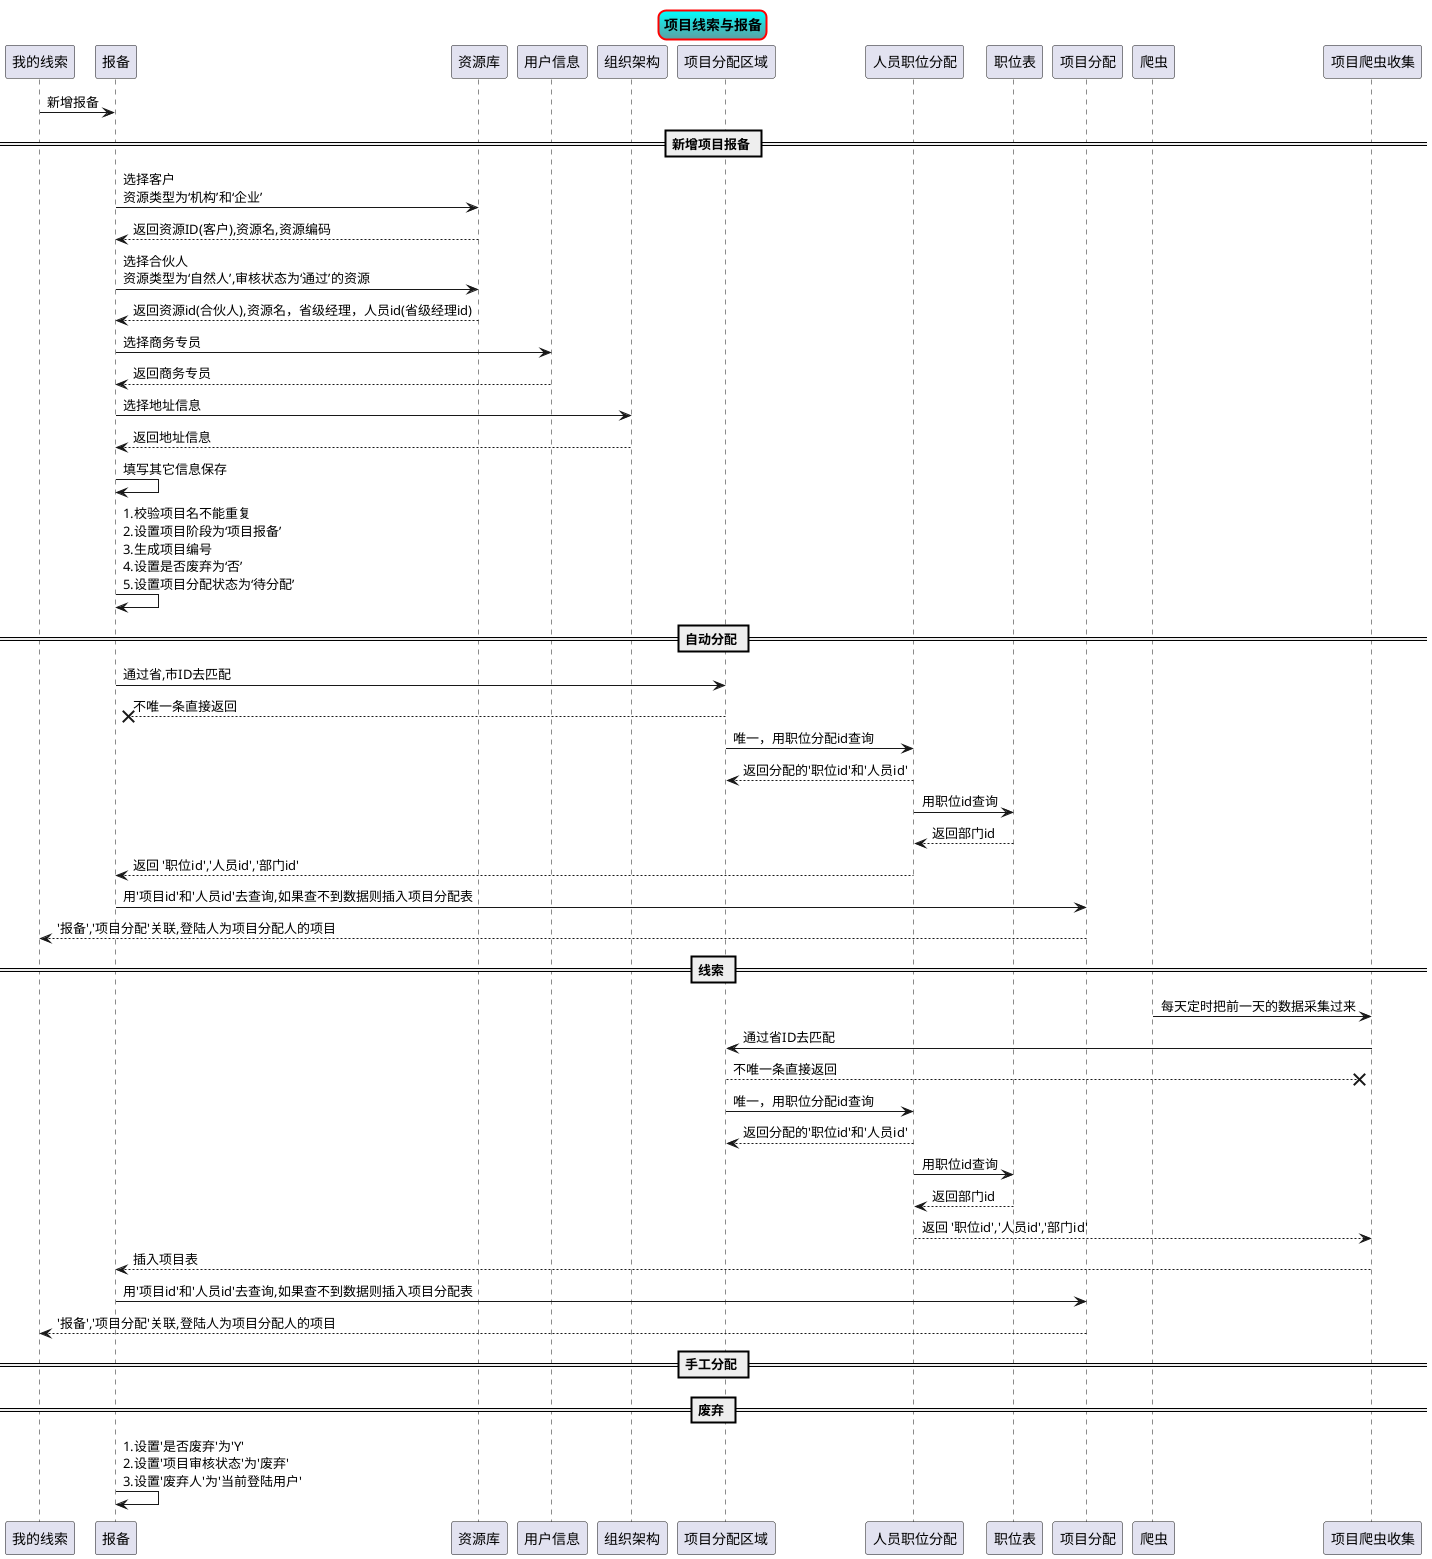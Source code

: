 @startuml
'scale 2
skinparam titleBorderRoundCorner 15
skinparam titleBorderThickness 2
skinparam titleBorderColor red
skinparam titleBackgroundColor Aqua-CadetBlue

title 项目线索与报备

我的线索 -> 报备: 新增报备
== 新增项目报备 ==
报备  -> 资源库: 选择客户\n资源类型为‘机构’和‘企业’
资源库 --> 报备: 返回资源ID(客户),资源名,资源编码
报备 -> 资源库: 选择合伙人\n资源类型为‘自然人’,审核状态为‘通过’的资源
资源库 --> 报备:返回资源id(合伙人),资源名，省级经理，人员id(省级经理id)
报备 -> 用户信息: 选择商务专员
用户信息 --> 报备: 返回商务专员
报备 -> 组织架构: 选择地址信息
组织架构 --> 报备: 返回地址信息
报备 -> 报备: 填写其它信息保存
报备 -> 报备: 1.校验项目名不能重复\n2.设置项目阶段为‘项目报备’\n3.生成项目编号\n4.设置是否废弃为‘否’\n5.设置项目分配状态为‘待分配’
== 自动分配 ==
报备 -> 项目分配区域: 通过省,市ID去匹配
项目分配区域 -->x 报备: 不唯一条直接返回
项目分配区域 -> 人员职位分配: 唯一，用职位分配id查询
人员职位分配 --> 项目分配区域: 返回分配的'职位id'和'人员id'
人员职位分配 -> 职位表: 用职位id查询
职位表 --> 人员职位分配: 返回部门id
人员职位分配 -->  报备:返回 '职位id','人员id','部门id'
报备 -> 项目分配: 用'项目id'和'人员id'去查询,如果查不到数据则插入项目分配表
项目分配 --> 我的线索: '报备','项目分配'关联,登陆人为项目分配人的项目
== 线索 ==
爬虫 -> 项目爬虫收集: 每天定时把前一天的数据采集过来
项目爬虫收集 -> 项目分配区域: 通过省ID去匹配
项目分配区域 -->x 项目爬虫收集: 不唯一条直接返回
项目分配区域 -> 人员职位分配: 唯一，用职位分配id查询
人员职位分配 --> 项目分配区域: 返回分配的'职位id'和'人员id'
人员职位分配 -> 职位表: 用职位id查询
职位表 --> 人员职位分配: 返回部门id
人员职位分配 -->  项目爬虫收集: 返回 '职位id','人员id','部门id'
项目爬虫收集 --> 报备: 插入项目表
报备 -> 项目分配: 用'项目id'和'人员id'去查询,如果查不到数据则插入项目分配表
项目分配 --> 我的线索: '报备','项目分配'关联,登陆人为项目分配人的项目
== 手工分配 ==

== 废弃 ==
报备 -> 报备: 1.设置'是否废弃'为'Y'\n2.设置'项目审核状态'为'废弃'\n3.设置'废弃人'为'当前登陆用户'

@enduml